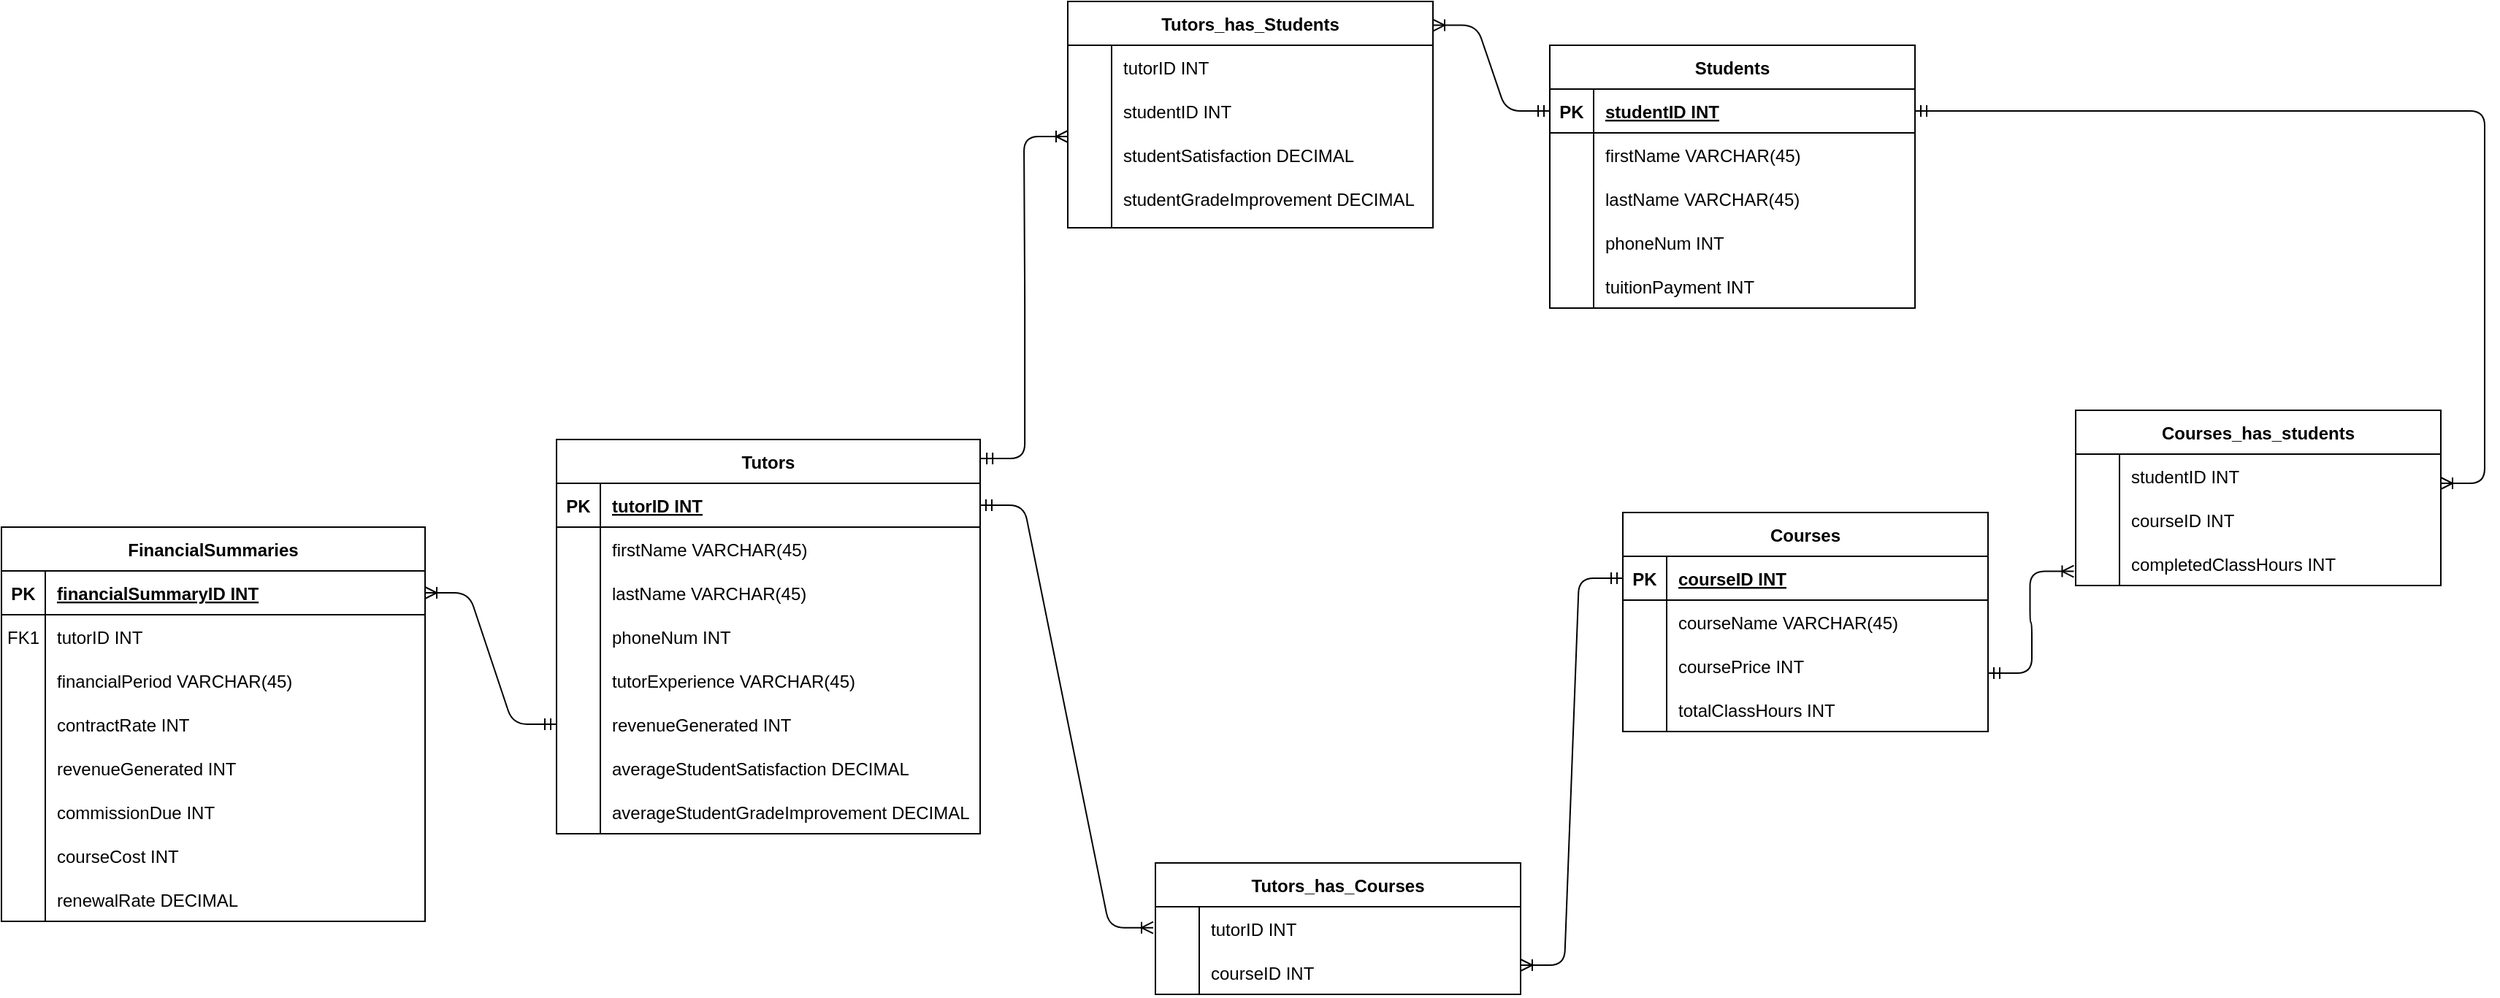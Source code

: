 <mxfile version="24.8.0">
  <diagram id="R2lEEEUBdFMjLlhIrx00" name="Page-1">
    <mxGraphModel dx="3023" dy="2315" grid="1" gridSize="10" guides="1" tooltips="1" connect="1" arrows="1" fold="1" page="1" pageScale="1" pageWidth="850" pageHeight="1100" math="0" shadow="0" extFonts="Permanent Marker^https://fonts.googleapis.com/css?family=Permanent+Marker">
      <root>
        <mxCell id="0" />
        <mxCell id="1" parent="0" />
        <mxCell id="C-vyLk0tnHw3VtMMgP7b-1" value="" style="edgeStyle=entityRelationEdgeStyle;endArrow=ERoneToMany;startArrow=ERmandOne;endFill=0;startFill=0;entryX=0;entryY=0.5;entryDx=0;entryDy=0;exitX=1.002;exitY=0.048;exitDx=0;exitDy=0;exitPerimeter=0;" parent="1" source="C-vyLk0tnHw3VtMMgP7b-23" target="l4l8_ANpfBbAkCAskjY9-17" edge="1">
          <mxGeometry width="100" height="100" relative="1" as="geometry">
            <mxPoint x="340" y="720" as="sourcePoint" />
            <mxPoint x="440" y="620" as="targetPoint" />
          </mxGeometry>
        </mxCell>
        <mxCell id="C-vyLk0tnHw3VtMMgP7b-23" value="Tutors" style="shape=table;startSize=30;container=1;collapsible=1;childLayout=tableLayout;fixedRows=1;rowLines=0;fontStyle=1;align=center;resizeLast=1;rounded=0;rotation=0;swimlaneLine=1;shadow=0;" parent="1" vertex="1">
          <mxGeometry x="150" y="50" width="290" height="270" as="geometry" />
        </mxCell>
        <mxCell id="C-vyLk0tnHw3VtMMgP7b-24" value="" style="shape=partialRectangle;collapsible=0;dropTarget=0;pointerEvents=0;fillColor=none;points=[[0,0.5],[1,0.5]];portConstraint=eastwest;top=0;left=0;right=0;bottom=1;" parent="C-vyLk0tnHw3VtMMgP7b-23" vertex="1">
          <mxGeometry y="30" width="290" height="30" as="geometry" />
        </mxCell>
        <mxCell id="C-vyLk0tnHw3VtMMgP7b-25" value="PK" style="shape=partialRectangle;overflow=hidden;connectable=0;fillColor=none;top=0;left=0;bottom=0;right=0;fontStyle=1;" parent="C-vyLk0tnHw3VtMMgP7b-24" vertex="1">
          <mxGeometry width="30.0" height="30" as="geometry">
            <mxRectangle width="30.0" height="30" as="alternateBounds" />
          </mxGeometry>
        </mxCell>
        <mxCell id="C-vyLk0tnHw3VtMMgP7b-26" value="tutorID INT" style="shape=partialRectangle;overflow=hidden;connectable=0;fillColor=none;top=0;left=0;bottom=0;right=0;align=left;spacingLeft=6;fontStyle=5;" parent="C-vyLk0tnHw3VtMMgP7b-24" vertex="1">
          <mxGeometry x="30.0" width="260.0" height="30" as="geometry">
            <mxRectangle width="260.0" height="30" as="alternateBounds" />
          </mxGeometry>
        </mxCell>
        <mxCell id="C-vyLk0tnHw3VtMMgP7b-27" value="" style="shape=partialRectangle;collapsible=0;dropTarget=0;pointerEvents=0;fillColor=none;points=[[0,0.5],[1,0.5]];portConstraint=eastwest;top=0;left=0;right=0;bottom=0;" parent="C-vyLk0tnHw3VtMMgP7b-23" vertex="1">
          <mxGeometry y="60" width="290" height="30" as="geometry" />
        </mxCell>
        <mxCell id="C-vyLk0tnHw3VtMMgP7b-28" value="" style="shape=partialRectangle;overflow=hidden;connectable=0;fillColor=none;top=0;left=0;bottom=0;right=0;" parent="C-vyLk0tnHw3VtMMgP7b-27" vertex="1">
          <mxGeometry width="30.0" height="30" as="geometry">
            <mxRectangle width="30.0" height="30" as="alternateBounds" />
          </mxGeometry>
        </mxCell>
        <mxCell id="C-vyLk0tnHw3VtMMgP7b-29" value="firstName VARCHAR(45)" style="shape=partialRectangle;overflow=hidden;connectable=0;fillColor=none;top=0;left=0;bottom=0;right=0;align=left;spacingLeft=6;shadow=0;" parent="C-vyLk0tnHw3VtMMgP7b-27" vertex="1">
          <mxGeometry x="30.0" width="260.0" height="30" as="geometry">
            <mxRectangle width="260.0" height="30" as="alternateBounds" />
          </mxGeometry>
        </mxCell>
        <mxCell id="gQFNZ6aeWduGIEiJwNT8-44" value="" style="endArrow=none;html=1;rounded=0;" parent="1" edge="1">
          <mxGeometry width="50" height="50" relative="1" as="geometry">
            <mxPoint x="180" y="320" as="sourcePoint" />
            <mxPoint x="180" y="130" as="targetPoint" />
          </mxGeometry>
        </mxCell>
        <mxCell id="gQFNZ6aeWduGIEiJwNT8-45" value="lastName VARCHAR(45)" style="shape=partialRectangle;overflow=hidden;connectable=0;fillColor=none;top=0;left=0;bottom=0;right=0;align=left;spacingLeft=6;shadow=0;" parent="1" vertex="1">
          <mxGeometry x="180" y="140" width="220" height="30" as="geometry">
            <mxRectangle width="220" height="30" as="alternateBounds" />
          </mxGeometry>
        </mxCell>
        <mxCell id="gQFNZ6aeWduGIEiJwNT8-46" value="phoneNum INT" style="shape=partialRectangle;overflow=hidden;connectable=0;fillColor=none;top=0;left=0;bottom=0;right=0;align=left;spacingLeft=6;shadow=0;" parent="1" vertex="1">
          <mxGeometry x="180" y="170" width="220" height="30" as="geometry">
            <mxRectangle width="220" height="30" as="alternateBounds" />
          </mxGeometry>
        </mxCell>
        <mxCell id="gQFNZ6aeWduGIEiJwNT8-47" value="tutorExperience VARCHAR(45)" style="shape=partialRectangle;overflow=hidden;connectable=0;fillColor=none;top=0;left=0;bottom=0;right=0;align=left;spacingLeft=6;shadow=0;" parent="1" vertex="1">
          <mxGeometry x="180" y="200" width="220" height="30" as="geometry">
            <mxRectangle width="220" height="30" as="alternateBounds" />
          </mxGeometry>
        </mxCell>
        <mxCell id="gQFNZ6aeWduGIEiJwNT8-49" value="Students" style="shape=table;startSize=30;container=1;collapsible=1;childLayout=tableLayout;fixedRows=1;rowLines=0;fontStyle=1;align=center;resizeLast=1;rounded=0;rotation=0;swimlaneLine=1;shadow=0;" parent="1" vertex="1">
          <mxGeometry x="830" y="-220" width="250" height="180" as="geometry" />
        </mxCell>
        <mxCell id="gQFNZ6aeWduGIEiJwNT8-50" value="" style="shape=partialRectangle;collapsible=0;dropTarget=0;pointerEvents=0;fillColor=none;points=[[0,0.5],[1,0.5]];portConstraint=eastwest;top=0;left=0;right=0;bottom=1;" parent="gQFNZ6aeWduGIEiJwNT8-49" vertex="1">
          <mxGeometry y="30" width="250" height="30" as="geometry" />
        </mxCell>
        <mxCell id="gQFNZ6aeWduGIEiJwNT8-51" value="PK" style="shape=partialRectangle;overflow=hidden;connectable=0;fillColor=none;top=0;left=0;bottom=0;right=0;fontStyle=1;" parent="gQFNZ6aeWduGIEiJwNT8-50" vertex="1">
          <mxGeometry width="30.0" height="30" as="geometry">
            <mxRectangle width="30.0" height="30" as="alternateBounds" />
          </mxGeometry>
        </mxCell>
        <mxCell id="gQFNZ6aeWduGIEiJwNT8-52" value="studentID INT" style="shape=partialRectangle;overflow=hidden;connectable=0;fillColor=none;top=0;left=0;bottom=0;right=0;align=left;spacingLeft=6;fontStyle=5;" parent="gQFNZ6aeWduGIEiJwNT8-50" vertex="1">
          <mxGeometry x="30.0" width="220.0" height="30" as="geometry">
            <mxRectangle width="220.0" height="30" as="alternateBounds" />
          </mxGeometry>
        </mxCell>
        <mxCell id="gQFNZ6aeWduGIEiJwNT8-53" value="" style="shape=partialRectangle;collapsible=0;dropTarget=0;pointerEvents=0;fillColor=none;points=[[0,0.5],[1,0.5]];portConstraint=eastwest;top=0;left=0;right=0;bottom=0;" parent="gQFNZ6aeWduGIEiJwNT8-49" vertex="1">
          <mxGeometry y="60" width="250" height="30" as="geometry" />
        </mxCell>
        <mxCell id="gQFNZ6aeWduGIEiJwNT8-54" value="" style="shape=partialRectangle;overflow=hidden;connectable=0;fillColor=none;top=0;left=0;bottom=0;right=0;" parent="gQFNZ6aeWduGIEiJwNT8-53" vertex="1">
          <mxGeometry width="30.0" height="30" as="geometry">
            <mxRectangle width="30.0" height="30" as="alternateBounds" />
          </mxGeometry>
        </mxCell>
        <mxCell id="gQFNZ6aeWduGIEiJwNT8-55" value="firstName VARCHAR(45)" style="shape=partialRectangle;overflow=hidden;connectable=0;fillColor=none;top=0;left=0;bottom=0;right=0;align=left;spacingLeft=6;shadow=0;" parent="gQFNZ6aeWduGIEiJwNT8-53" vertex="1">
          <mxGeometry x="30.0" width="220.0" height="30" as="geometry">
            <mxRectangle width="220.0" height="30" as="alternateBounds" />
          </mxGeometry>
        </mxCell>
        <mxCell id="gQFNZ6aeWduGIEiJwNT8-56" value="" style="endArrow=none;html=1;rounded=0;" parent="1" edge="1">
          <mxGeometry width="50" height="50" relative="1" as="geometry">
            <mxPoint x="860" y="-40" as="sourcePoint" />
            <mxPoint x="860" y="-140" as="targetPoint" />
          </mxGeometry>
        </mxCell>
        <mxCell id="gQFNZ6aeWduGIEiJwNT8-57" value="lastName VARCHAR(45)" style="shape=partialRectangle;overflow=hidden;connectable=0;fillColor=none;top=0;left=0;bottom=0;right=0;align=left;spacingLeft=6;shadow=0;" parent="1" vertex="1">
          <mxGeometry x="860" y="-130" width="220" height="30" as="geometry">
            <mxRectangle width="220" height="30" as="alternateBounds" />
          </mxGeometry>
        </mxCell>
        <mxCell id="gQFNZ6aeWduGIEiJwNT8-58" value="phoneNum INT" style="shape=partialRectangle;overflow=hidden;connectable=0;fillColor=none;top=0;left=0;bottom=0;right=0;align=left;spacingLeft=6;shadow=0;" parent="1" vertex="1">
          <mxGeometry x="860" y="-100" width="220" height="30" as="geometry">
            <mxRectangle width="220" height="30" as="alternateBounds" />
          </mxGeometry>
        </mxCell>
        <mxCell id="gQFNZ6aeWduGIEiJwNT8-59" value="tuitionPayment INT" style="shape=partialRectangle;overflow=hidden;connectable=0;fillColor=none;top=0;left=0;bottom=0;right=0;align=left;spacingLeft=6;shadow=0;" parent="1" vertex="1">
          <mxGeometry x="860" y="-70" width="220" height="30" as="geometry">
            <mxRectangle width="220" height="30" as="alternateBounds" />
          </mxGeometry>
        </mxCell>
        <mxCell id="l4l8_ANpfBbAkCAskjY9-2" value="revenueGenerated INT" style="shape=partialRectangle;overflow=hidden;connectable=0;fillColor=none;top=0;left=0;bottom=0;right=0;align=left;spacingLeft=6;shadow=0;" parent="1" vertex="1">
          <mxGeometry x="180" y="230" width="220" height="30" as="geometry">
            <mxRectangle width="220" height="30" as="alternateBounds" />
          </mxGeometry>
        </mxCell>
        <mxCell id="l4l8_ANpfBbAkCAskjY9-3" value="averageStudentSatisfaction DECIMAL" style="shape=partialRectangle;overflow=hidden;connectable=0;fillColor=none;top=0;left=0;bottom=0;right=0;align=left;spacingLeft=6;shadow=0;" parent="1" vertex="1">
          <mxGeometry x="180" y="260" width="220" height="30" as="geometry">
            <mxRectangle width="220" height="30" as="alternateBounds" />
          </mxGeometry>
        </mxCell>
        <mxCell id="l4l8_ANpfBbAkCAskjY9-4" value="averageStudentGradeImprovement DECIMAL" style="shape=partialRectangle;overflow=hidden;connectable=0;fillColor=none;top=0;left=0;bottom=0;right=0;align=left;spacingLeft=6;shadow=0;" parent="1" vertex="1">
          <mxGeometry x="180" y="290" width="260" height="30" as="geometry">
            <mxRectangle width="220" height="30" as="alternateBounds" />
          </mxGeometry>
        </mxCell>
        <mxCell id="l4l8_ANpfBbAkCAskjY9-16" value="Tutors_has_Students" style="shape=table;startSize=30;container=1;collapsible=1;childLayout=tableLayout;fixedRows=1;rowLines=0;fontStyle=1;align=center;resizeLast=1;rounded=0;rotation=0;swimlaneLine=1;shadow=0;" parent="1" vertex="1">
          <mxGeometry x="500" y="-250" width="250" height="155" as="geometry" />
        </mxCell>
        <mxCell id="l4l8_ANpfBbAkCAskjY9-17" value="" style="shape=partialRectangle;collapsible=0;dropTarget=0;pointerEvents=0;fillColor=none;points=[[0,0.5],[1,0.5]];portConstraint=eastwest;top=0;left=0;right=0;bottom=1;" parent="l4l8_ANpfBbAkCAskjY9-16" vertex="1">
          <mxGeometry y="30" width="250" height="125" as="geometry" />
        </mxCell>
        <mxCell id="l4l8_ANpfBbAkCAskjY9-18" value="" style="shape=partialRectangle;overflow=hidden;connectable=0;fillColor=none;top=0;left=0;bottom=0;right=0;fontStyle=1;" parent="l4l8_ANpfBbAkCAskjY9-17" vertex="1">
          <mxGeometry width="30.0" height="125" as="geometry">
            <mxRectangle width="30.0" height="125" as="alternateBounds" />
          </mxGeometry>
        </mxCell>
        <mxCell id="l4l8_ANpfBbAkCAskjY9-19" value="" style="shape=partialRectangle;overflow=hidden;connectable=0;fillColor=none;top=0;left=0;bottom=0;right=0;align=left;spacingLeft=6;fontStyle=5;" parent="l4l8_ANpfBbAkCAskjY9-17" vertex="1">
          <mxGeometry x="30.0" width="220.0" height="125" as="geometry">
            <mxRectangle width="220.0" height="125" as="alternateBounds" />
          </mxGeometry>
        </mxCell>
        <mxCell id="l4l8_ANpfBbAkCAskjY9-23" value="" style="endArrow=none;html=1;rounded=0;" parent="1" edge="1">
          <mxGeometry width="50" height="50" relative="1" as="geometry">
            <mxPoint x="530" y="-95" as="sourcePoint" />
            <mxPoint x="530" y="-170" as="targetPoint" />
          </mxGeometry>
        </mxCell>
        <mxCell id="l4l8_ANpfBbAkCAskjY9-25" value="tutorID INT" style="shape=partialRectangle;overflow=hidden;connectable=0;fillColor=none;top=0;left=0;bottom=0;right=0;align=left;spacingLeft=6;shadow=0;" parent="1" vertex="1">
          <mxGeometry x="530" y="-220" width="220" height="30" as="geometry">
            <mxRectangle width="220" height="30" as="alternateBounds" />
          </mxGeometry>
        </mxCell>
        <mxCell id="l4l8_ANpfBbAkCAskjY9-26" value="studentID INT" style="shape=partialRectangle;overflow=hidden;connectable=0;fillColor=none;top=0;left=0;bottom=0;right=0;align=left;spacingLeft=6;shadow=0;" parent="1" vertex="1">
          <mxGeometry x="530" y="-190" width="220" height="30" as="geometry">
            <mxRectangle width="220" height="30" as="alternateBounds" />
          </mxGeometry>
        </mxCell>
        <mxCell id="l4l8_ANpfBbAkCAskjY9-27" value="studentSatisfaction DECIMAL" style="shape=partialRectangle;overflow=hidden;connectable=0;fillColor=none;top=0;left=0;bottom=0;right=0;align=left;spacingLeft=6;shadow=0;" parent="1" vertex="1">
          <mxGeometry x="530" y="-160" width="220" height="30" as="geometry">
            <mxRectangle width="220" height="30" as="alternateBounds" />
          </mxGeometry>
        </mxCell>
        <mxCell id="l4l8_ANpfBbAkCAskjY9-28" value="studentGradeImprovement DECIMAL" style="shape=partialRectangle;overflow=hidden;connectable=0;fillColor=none;top=0;left=0;bottom=0;right=0;align=left;spacingLeft=6;shadow=0;" parent="1" vertex="1">
          <mxGeometry x="530" y="-130" width="220" height="30" as="geometry">
            <mxRectangle width="220" height="30" as="alternateBounds" />
          </mxGeometry>
        </mxCell>
        <mxCell id="l4l8_ANpfBbAkCAskjY9-29" value="Courses" style="shape=table;startSize=30;container=1;collapsible=1;childLayout=tableLayout;fixedRows=1;rowLines=0;fontStyle=1;align=center;resizeLast=1;rounded=0;rotation=0;swimlaneLine=1;shadow=0;" parent="1" vertex="1">
          <mxGeometry x="880" y="100" width="250" height="150" as="geometry" />
        </mxCell>
        <mxCell id="l4l8_ANpfBbAkCAskjY9-30" value="" style="shape=partialRectangle;collapsible=0;dropTarget=0;pointerEvents=0;fillColor=none;points=[[0,0.5],[1,0.5]];portConstraint=eastwest;top=0;left=0;right=0;bottom=1;" parent="l4l8_ANpfBbAkCAskjY9-29" vertex="1">
          <mxGeometry y="30" width="250" height="30" as="geometry" />
        </mxCell>
        <mxCell id="l4l8_ANpfBbAkCAskjY9-31" value="PK" style="shape=partialRectangle;overflow=hidden;connectable=0;fillColor=none;top=0;left=0;bottom=0;right=0;fontStyle=1;" parent="l4l8_ANpfBbAkCAskjY9-30" vertex="1">
          <mxGeometry width="30.0" height="30" as="geometry">
            <mxRectangle width="30.0" height="30" as="alternateBounds" />
          </mxGeometry>
        </mxCell>
        <mxCell id="l4l8_ANpfBbAkCAskjY9-32" value="courseID INT" style="shape=partialRectangle;overflow=hidden;connectable=0;fillColor=none;top=0;left=0;bottom=0;right=0;align=left;spacingLeft=6;fontStyle=5;" parent="l4l8_ANpfBbAkCAskjY9-30" vertex="1">
          <mxGeometry x="30.0" width="220.0" height="30" as="geometry">
            <mxRectangle width="220.0" height="30" as="alternateBounds" />
          </mxGeometry>
        </mxCell>
        <mxCell id="l4l8_ANpfBbAkCAskjY9-33" value="" style="shape=partialRectangle;collapsible=0;dropTarget=0;pointerEvents=0;fillColor=none;points=[[0,0.5],[1,0.5]];portConstraint=eastwest;top=0;left=0;right=0;bottom=0;" parent="l4l8_ANpfBbAkCAskjY9-29" vertex="1">
          <mxGeometry y="60" width="250" height="30" as="geometry" />
        </mxCell>
        <mxCell id="l4l8_ANpfBbAkCAskjY9-34" value="" style="shape=partialRectangle;overflow=hidden;connectable=0;fillColor=none;top=0;left=0;bottom=0;right=0;" parent="l4l8_ANpfBbAkCAskjY9-33" vertex="1">
          <mxGeometry width="30.0" height="30" as="geometry">
            <mxRectangle width="30.0" height="30" as="alternateBounds" />
          </mxGeometry>
        </mxCell>
        <mxCell id="l4l8_ANpfBbAkCAskjY9-35" value="courseName VARCHAR(45)" style="shape=partialRectangle;overflow=hidden;connectable=0;fillColor=none;top=0;left=0;bottom=0;right=0;align=left;spacingLeft=6;shadow=0;" parent="l4l8_ANpfBbAkCAskjY9-33" vertex="1">
          <mxGeometry x="30.0" width="220.0" height="30" as="geometry">
            <mxRectangle width="220.0" height="30" as="alternateBounds" />
          </mxGeometry>
        </mxCell>
        <mxCell id="l4l8_ANpfBbAkCAskjY9-36" value="" style="endArrow=none;html=1;rounded=0;" parent="1" edge="1">
          <mxGeometry width="50" height="50" relative="1" as="geometry">
            <mxPoint x="910" y="250" as="sourcePoint" />
            <mxPoint x="910" y="180" as="targetPoint" />
          </mxGeometry>
        </mxCell>
        <mxCell id="l4l8_ANpfBbAkCAskjY9-38" value="coursePrice INT" style="shape=partialRectangle;overflow=hidden;connectable=0;fillColor=none;top=0;left=0;bottom=0;right=0;align=left;spacingLeft=6;shadow=0;" parent="1" vertex="1">
          <mxGeometry x="910" y="190" width="220" height="30" as="geometry">
            <mxRectangle width="220" height="30" as="alternateBounds" />
          </mxGeometry>
        </mxCell>
        <mxCell id="l4l8_ANpfBbAkCAskjY9-39" value="totalClassHours INT" style="shape=partialRectangle;overflow=hidden;connectable=0;fillColor=none;top=0;left=0;bottom=0;right=0;align=left;spacingLeft=6;shadow=0;" parent="1" vertex="1">
          <mxGeometry x="910" y="220" width="220" height="30" as="geometry">
            <mxRectangle width="220" height="30" as="alternateBounds" />
          </mxGeometry>
        </mxCell>
        <mxCell id="l4l8_ANpfBbAkCAskjY9-41" value="Tutors_has_Courses" style="shape=table;startSize=30;container=1;collapsible=1;childLayout=tableLayout;fixedRows=1;rowLines=0;fontStyle=1;align=center;resizeLast=1;rounded=0;rotation=0;swimlaneLine=1;shadow=0;" parent="1" vertex="1">
          <mxGeometry x="560" y="340" width="250" height="90" as="geometry" />
        </mxCell>
        <mxCell id="l4l8_ANpfBbAkCAskjY9-42" value="" style="shape=partialRectangle;collapsible=0;dropTarget=0;pointerEvents=0;fillColor=none;points=[[0,0.5],[1,0.5]];portConstraint=eastwest;top=0;left=0;right=0;bottom=1;" parent="l4l8_ANpfBbAkCAskjY9-41" vertex="1">
          <mxGeometry y="30" width="250" height="60" as="geometry" />
        </mxCell>
        <mxCell id="l4l8_ANpfBbAkCAskjY9-43" value="" style="shape=partialRectangle;overflow=hidden;connectable=0;fillColor=none;top=0;left=0;bottom=0;right=0;fontStyle=1;" parent="l4l8_ANpfBbAkCAskjY9-42" vertex="1">
          <mxGeometry width="30.0" height="60" as="geometry">
            <mxRectangle width="30.0" height="60" as="alternateBounds" />
          </mxGeometry>
        </mxCell>
        <mxCell id="l4l8_ANpfBbAkCAskjY9-44" value="" style="shape=partialRectangle;overflow=hidden;connectable=0;fillColor=none;top=0;left=0;bottom=0;right=0;align=left;spacingLeft=6;fontStyle=5;" parent="l4l8_ANpfBbAkCAskjY9-42" vertex="1">
          <mxGeometry x="30.0" width="220.0" height="60" as="geometry">
            <mxRectangle width="220.0" height="60" as="alternateBounds" />
          </mxGeometry>
        </mxCell>
        <mxCell id="l4l8_ANpfBbAkCAskjY9-45" value="" style="endArrow=none;html=1;rounded=0;" parent="1" edge="1">
          <mxGeometry width="50" height="50" relative="1" as="geometry">
            <mxPoint x="590" y="430" as="sourcePoint" />
            <mxPoint x="590" y="420" as="targetPoint" />
          </mxGeometry>
        </mxCell>
        <mxCell id="l4l8_ANpfBbAkCAskjY9-46" value="tutorID INT" style="shape=partialRectangle;overflow=hidden;connectable=0;fillColor=none;top=0;left=0;bottom=0;right=0;align=left;spacingLeft=6;shadow=0;" parent="1" vertex="1">
          <mxGeometry x="590" y="370" width="220" height="30" as="geometry">
            <mxRectangle width="220" height="30" as="alternateBounds" />
          </mxGeometry>
        </mxCell>
        <mxCell id="l4l8_ANpfBbAkCAskjY9-47" value="courseID INT" style="shape=partialRectangle;overflow=hidden;connectable=0;fillColor=none;top=0;left=0;bottom=0;right=0;align=left;spacingLeft=6;shadow=0;" parent="1" vertex="1">
          <mxGeometry x="590" y="400" width="220" height="30" as="geometry">
            <mxRectangle width="220" height="30" as="alternateBounds" />
          </mxGeometry>
        </mxCell>
        <mxCell id="l4l8_ANpfBbAkCAskjY9-50" value="FinancialSummaries" style="shape=table;startSize=30;container=1;collapsible=1;childLayout=tableLayout;fixedRows=1;rowLines=0;fontStyle=1;align=center;resizeLast=1;rounded=0;rotation=0;swimlaneLine=1;shadow=0;" parent="1" vertex="1">
          <mxGeometry x="-230" y="110" width="290" height="270" as="geometry" />
        </mxCell>
        <mxCell id="l4l8_ANpfBbAkCAskjY9-51" value="" style="shape=partialRectangle;collapsible=0;dropTarget=0;pointerEvents=0;fillColor=none;points=[[0,0.5],[1,0.5]];portConstraint=eastwest;top=0;left=0;right=0;bottom=1;" parent="l4l8_ANpfBbAkCAskjY9-50" vertex="1">
          <mxGeometry y="30" width="290" height="30" as="geometry" />
        </mxCell>
        <mxCell id="l4l8_ANpfBbAkCAskjY9-52" value="PK" style="shape=partialRectangle;overflow=hidden;connectable=0;fillColor=none;top=0;left=0;bottom=0;right=0;fontStyle=1;" parent="l4l8_ANpfBbAkCAskjY9-51" vertex="1">
          <mxGeometry width="30.0" height="30" as="geometry">
            <mxRectangle width="30.0" height="30" as="alternateBounds" />
          </mxGeometry>
        </mxCell>
        <mxCell id="l4l8_ANpfBbAkCAskjY9-53" value="financialSummaryID INT" style="shape=partialRectangle;overflow=hidden;connectable=0;fillColor=none;top=0;left=0;bottom=0;right=0;align=left;spacingLeft=6;fontStyle=5;" parent="l4l8_ANpfBbAkCAskjY9-51" vertex="1">
          <mxGeometry x="30.0" width="260.0" height="30" as="geometry">
            <mxRectangle width="260.0" height="30" as="alternateBounds" />
          </mxGeometry>
        </mxCell>
        <mxCell id="l4l8_ANpfBbAkCAskjY9-54" value="" style="shape=partialRectangle;collapsible=0;dropTarget=0;pointerEvents=0;fillColor=none;points=[[0,0.5],[1,0.5]];portConstraint=eastwest;top=0;left=0;right=0;bottom=0;" parent="l4l8_ANpfBbAkCAskjY9-50" vertex="1">
          <mxGeometry y="60" width="290" height="30" as="geometry" />
        </mxCell>
        <mxCell id="l4l8_ANpfBbAkCAskjY9-55" value="" style="shape=partialRectangle;overflow=hidden;connectable=0;fillColor=none;top=0;left=0;bottom=0;right=0;" parent="l4l8_ANpfBbAkCAskjY9-54" vertex="1">
          <mxGeometry width="30.0" height="30" as="geometry">
            <mxRectangle width="30.0" height="30" as="alternateBounds" />
          </mxGeometry>
        </mxCell>
        <mxCell id="l4l8_ANpfBbAkCAskjY9-56" value="tutorID INT" style="shape=partialRectangle;overflow=hidden;connectable=0;fillColor=none;top=0;left=0;bottom=0;right=0;align=left;spacingLeft=6;shadow=0;" parent="l4l8_ANpfBbAkCAskjY9-54" vertex="1">
          <mxGeometry x="30.0" width="260.0" height="30" as="geometry">
            <mxRectangle width="260.0" height="30" as="alternateBounds" />
          </mxGeometry>
        </mxCell>
        <mxCell id="l4l8_ANpfBbAkCAskjY9-57" value="" style="endArrow=none;html=1;rounded=0;" parent="1" edge="1">
          <mxGeometry width="50" height="50" relative="1" as="geometry">
            <mxPoint x="-200" y="380" as="sourcePoint" />
            <mxPoint x="-200" y="190" as="targetPoint" />
          </mxGeometry>
        </mxCell>
        <mxCell id="l4l8_ANpfBbAkCAskjY9-58" value="financialPeriod VARCHAR(45)" style="shape=partialRectangle;overflow=hidden;connectable=0;fillColor=none;top=0;left=0;bottom=0;right=0;align=left;spacingLeft=6;shadow=0;" parent="1" vertex="1">
          <mxGeometry x="-200" y="200" width="220" height="30" as="geometry">
            <mxRectangle width="220" height="30" as="alternateBounds" />
          </mxGeometry>
        </mxCell>
        <mxCell id="l4l8_ANpfBbAkCAskjY9-59" value="contractRate INT" style="shape=partialRectangle;overflow=hidden;connectable=0;fillColor=none;top=0;left=0;bottom=0;right=0;align=left;spacingLeft=6;shadow=0;" parent="1" vertex="1">
          <mxGeometry x="-200" y="230" width="220" height="30" as="geometry">
            <mxRectangle width="220" height="30" as="alternateBounds" />
          </mxGeometry>
        </mxCell>
        <mxCell id="l4l8_ANpfBbAkCAskjY9-60" value="revenueGenerated INT" style="shape=partialRectangle;overflow=hidden;connectable=0;fillColor=none;top=0;left=0;bottom=0;right=0;align=left;spacingLeft=6;shadow=0;" parent="1" vertex="1">
          <mxGeometry x="-200" y="260" width="220" height="30" as="geometry">
            <mxRectangle width="220" height="30" as="alternateBounds" />
          </mxGeometry>
        </mxCell>
        <mxCell id="l4l8_ANpfBbAkCAskjY9-61" value="commissionDue INT" style="shape=partialRectangle;overflow=hidden;connectable=0;fillColor=none;top=0;left=0;bottom=0;right=0;align=left;spacingLeft=6;shadow=0;" parent="1" vertex="1">
          <mxGeometry x="-200" y="290" width="220" height="30" as="geometry">
            <mxRectangle width="220" height="30" as="alternateBounds" />
          </mxGeometry>
        </mxCell>
        <mxCell id="l4l8_ANpfBbAkCAskjY9-62" value="FK1" style="shape=partialRectangle;overflow=hidden;connectable=0;fillColor=none;top=0;left=0;bottom=0;right=0;fontStyle=0;" parent="1" vertex="1">
          <mxGeometry x="-230" y="170" width="30.0" height="30" as="geometry">
            <mxRectangle width="30.0" height="30" as="alternateBounds" />
          </mxGeometry>
        </mxCell>
        <mxCell id="l4l8_ANpfBbAkCAskjY9-63" value="courseCost INT" style="shape=partialRectangle;overflow=hidden;connectable=0;fillColor=none;top=0;left=0;bottom=0;right=0;align=left;spacingLeft=6;shadow=0;" parent="1" vertex="1">
          <mxGeometry x="-200" y="320" width="220" height="30" as="geometry">
            <mxRectangle width="220" height="30" as="alternateBounds" />
          </mxGeometry>
        </mxCell>
        <mxCell id="l4l8_ANpfBbAkCAskjY9-64" value="renewalRate DECIMAL" style="shape=partialRectangle;overflow=hidden;connectable=0;fillColor=none;top=0;left=0;bottom=0;right=0;align=left;spacingLeft=6;shadow=0;" parent="1" vertex="1">
          <mxGeometry x="-200" y="350" width="220" height="30" as="geometry">
            <mxRectangle width="220" height="30" as="alternateBounds" />
          </mxGeometry>
        </mxCell>
        <mxCell id="l4l8_ANpfBbAkCAskjY9-66" value="" style="edgeStyle=entityRelationEdgeStyle;endArrow=ERmandOne;startArrow=ERoneToMany;endFill=0;startFill=0;entryX=0;entryY=0.5;entryDx=0;entryDy=0;exitX=1;exitY=0.5;exitDx=0;exitDy=0;" parent="1" source="l4l8_ANpfBbAkCAskjY9-51" edge="1">
          <mxGeometry width="100" height="100" relative="1" as="geometry">
            <mxPoint x="-470" y="142" as="sourcePoint" />
            <mxPoint x="150" y="245" as="targetPoint" />
          </mxGeometry>
        </mxCell>
        <mxCell id="l4l8_ANpfBbAkCAskjY9-67" value="" style="edgeStyle=entityRelationEdgeStyle;endArrow=ERoneToMany;startArrow=ERmandOne;endFill=0;startFill=0;entryX=-0.006;entryY=0.239;entryDx=0;entryDy=0;exitX=1;exitY=0.5;exitDx=0;exitDy=0;entryPerimeter=0;" parent="1" source="C-vyLk0tnHw3VtMMgP7b-24" target="l4l8_ANpfBbAkCAskjY9-42" edge="1">
          <mxGeometry width="100" height="100" relative="1" as="geometry">
            <mxPoint x="451" y="74" as="sourcePoint" />
            <mxPoint x="510" y="-147" as="targetPoint" />
          </mxGeometry>
        </mxCell>
        <mxCell id="l4l8_ANpfBbAkCAskjY9-68" value="" style="edgeStyle=entityRelationEdgeStyle;endArrow=ERmandOne;startArrow=ERoneToMany;endFill=0;startFill=0;entryX=0;entryY=0.5;entryDx=0;entryDy=0;exitX=1;exitY=0.105;exitDx=0;exitDy=0;exitPerimeter=0;" parent="1" source="l4l8_ANpfBbAkCAskjY9-16" target="gQFNZ6aeWduGIEiJwNT8-50" edge="1">
          <mxGeometry width="100" height="100" relative="1" as="geometry">
            <mxPoint x="630" y="-10" as="sourcePoint" />
            <mxPoint x="750" y="-210" as="targetPoint" />
          </mxGeometry>
        </mxCell>
        <mxCell id="l4l8_ANpfBbAkCAskjY9-69" value="" style="edgeStyle=entityRelationEdgeStyle;endArrow=ERmandOne;startArrow=ERoneToMany;endFill=0;startFill=0;entryX=0;entryY=0.5;entryDx=0;entryDy=0;" parent="1" target="l4l8_ANpfBbAkCAskjY9-30" edge="1">
          <mxGeometry width="100" height="100" relative="1" as="geometry">
            <mxPoint x="810" y="410" as="sourcePoint" />
            <mxPoint x="830" y="149" as="targetPoint" />
          </mxGeometry>
        </mxCell>
        <mxCell id="l4l8_ANpfBbAkCAskjY9-70" value="" style="edgeStyle=entityRelationEdgeStyle;endArrow=ERmandOne;startArrow=ERoneToMany;endFill=0;startFill=0;entryX=1;entryY=0.5;entryDx=0;entryDy=0;" parent="1" target="gQFNZ6aeWduGIEiJwNT8-50" edge="1">
          <mxGeometry width="100" height="100" relative="1" as="geometry">
            <mxPoint x="1440" y="80" as="sourcePoint" />
            <mxPoint x="840" y="-165" as="targetPoint" />
          </mxGeometry>
        </mxCell>
        <mxCell id="Fzb0dPPcOcu8IUJog-rz-6" value="studentID INT" style="shape=partialRectangle;overflow=hidden;connectable=0;fillColor=none;top=0;left=0;bottom=0;right=0;align=left;spacingLeft=6;shadow=0;" parent="1" vertex="1">
          <mxGeometry x="1220" y="60" width="220" height="30" as="geometry">
            <mxRectangle width="220" height="30" as="alternateBounds" />
          </mxGeometry>
        </mxCell>
        <mxCell id="Fzb0dPPcOcu8IUJog-rz-7" value="courseID INT" style="shape=partialRectangle;overflow=hidden;connectable=0;fillColor=none;top=0;left=0;bottom=0;right=0;align=left;spacingLeft=6;shadow=0;" parent="1" vertex="1">
          <mxGeometry x="1220" y="90" width="220" height="30" as="geometry">
            <mxRectangle width="220" height="30" as="alternateBounds" />
          </mxGeometry>
        </mxCell>
        <mxCell id="Fzb0dPPcOcu8IUJog-rz-8" value="" style="edgeStyle=entityRelationEdgeStyle;endArrow=ERoneToMany;startArrow=ERmandOne;endFill=0;startFill=0;entryX=-0.005;entryY=0.781;entryDx=0;entryDy=0;entryPerimeter=0;" parent="1" edge="1">
          <mxGeometry width="100" height="100" relative="1" as="geometry">
            <mxPoint x="1130" y="210" as="sourcePoint" />
            <mxPoint x="1188.75" y="140.29" as="targetPoint" />
          </mxGeometry>
        </mxCell>
        <mxCell id="Fzb0dPPcOcu8IUJog-rz-9" value="Courses_has_students" style="shape=table;startSize=30;container=1;collapsible=1;childLayout=tableLayout;fixedRows=1;rowLines=0;fontStyle=1;align=center;resizeLast=1;rounded=0;rotation=0;swimlaneLine=1;shadow=0;" parent="1" vertex="1">
          <mxGeometry x="1190" y="30" width="250" height="120" as="geometry" />
        </mxCell>
        <mxCell id="Fzb0dPPcOcu8IUJog-rz-10" value="" style="shape=partialRectangle;collapsible=0;dropTarget=0;pointerEvents=0;fillColor=none;points=[[0,0.5],[1,0.5]];portConstraint=eastwest;top=0;left=0;right=0;bottom=1;" parent="Fzb0dPPcOcu8IUJog-rz-9" vertex="1">
          <mxGeometry y="30" width="250" height="90" as="geometry" />
        </mxCell>
        <mxCell id="Fzb0dPPcOcu8IUJog-rz-11" value="" style="shape=partialRectangle;overflow=hidden;connectable=0;fillColor=none;top=0;left=0;bottom=0;right=0;fontStyle=1;" parent="Fzb0dPPcOcu8IUJog-rz-10" vertex="1">
          <mxGeometry width="30.0" height="90" as="geometry">
            <mxRectangle width="30.0" height="90" as="alternateBounds" />
          </mxGeometry>
        </mxCell>
        <mxCell id="Fzb0dPPcOcu8IUJog-rz-12" value="" style="shape=partialRectangle;overflow=hidden;connectable=0;fillColor=none;top=0;left=0;bottom=0;right=0;align=left;spacingLeft=6;fontStyle=5;" parent="Fzb0dPPcOcu8IUJog-rz-10" vertex="1">
          <mxGeometry x="30.0" width="220.0" height="90" as="geometry">
            <mxRectangle width="220.0" height="90" as="alternateBounds" />
          </mxGeometry>
        </mxCell>
        <mxCell id="Fzb0dPPcOcu8IUJog-rz-13" value="" style="endArrow=none;html=1;rounded=0;" parent="1" edge="1">
          <mxGeometry width="50" height="50" relative="1" as="geometry">
            <mxPoint x="1220" y="150" as="sourcePoint" />
            <mxPoint x="1220" y="110" as="targetPoint" />
          </mxGeometry>
        </mxCell>
        <mxCell id="Fzb0dPPcOcu8IUJog-rz-18" value="completedClassHours INT" style="shape=partialRectangle;overflow=hidden;connectable=0;fillColor=none;top=0;left=0;bottom=0;right=0;align=left;spacingLeft=6;shadow=0;" parent="1" vertex="1">
          <mxGeometry x="1220" y="120" width="220" height="30" as="geometry">
            <mxRectangle width="220" height="30" as="alternateBounds" />
          </mxGeometry>
        </mxCell>
      </root>
    </mxGraphModel>
  </diagram>
</mxfile>
